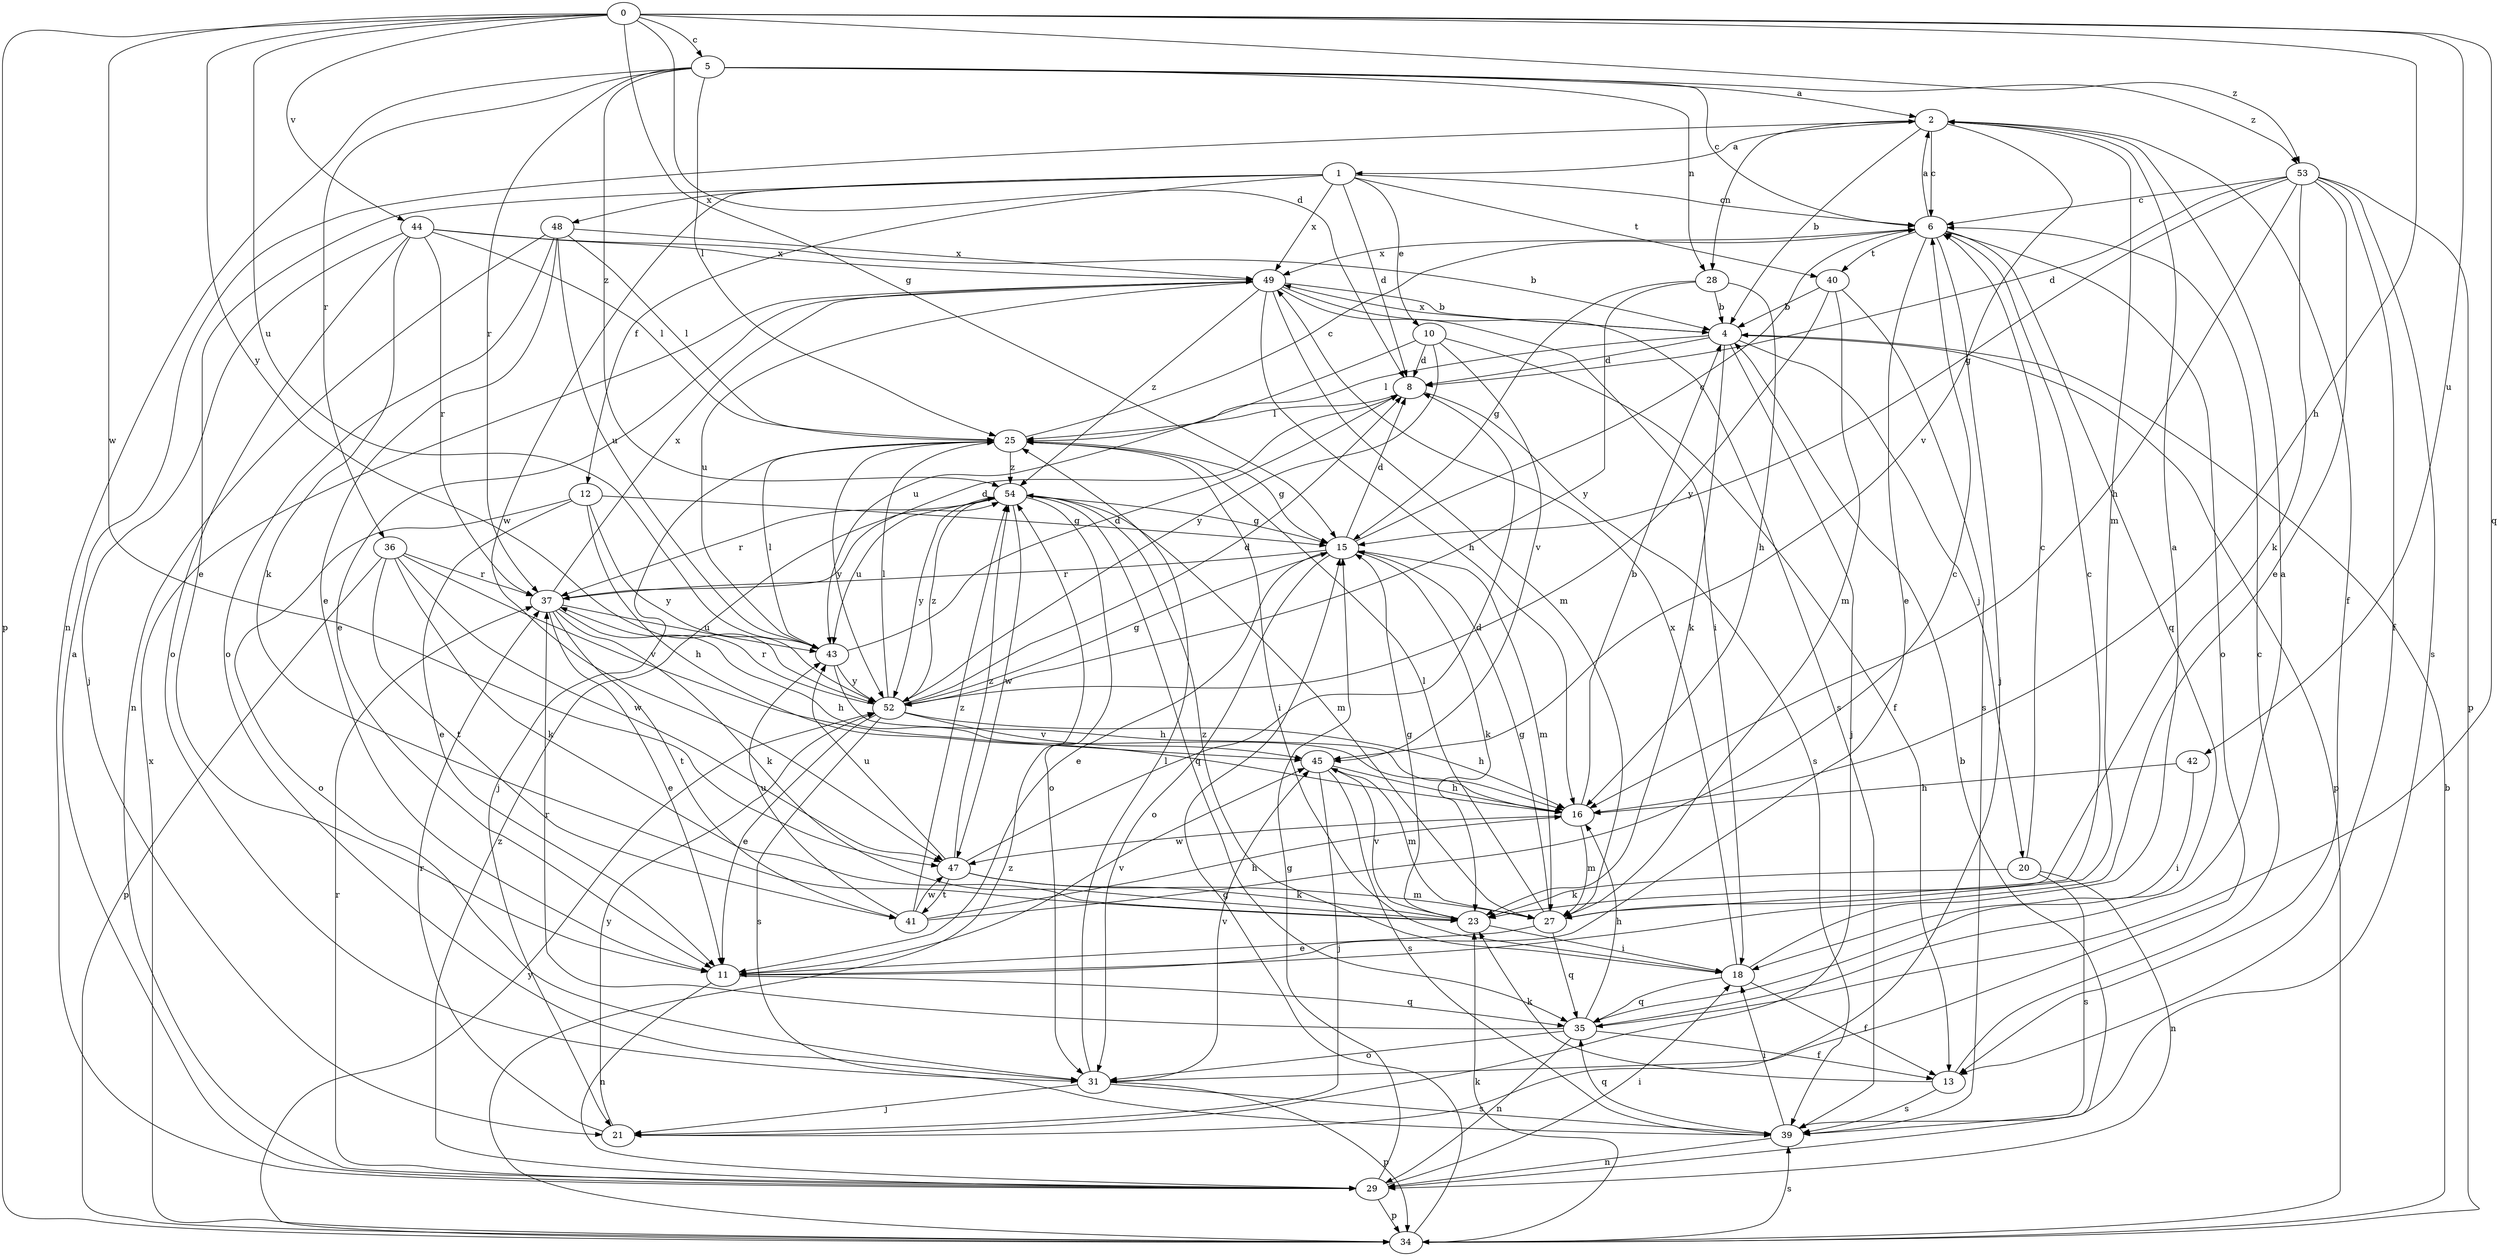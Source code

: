 strict digraph  {
0;
1;
2;
4;
5;
6;
8;
10;
11;
12;
13;
15;
16;
18;
20;
21;
23;
25;
27;
28;
29;
31;
34;
35;
36;
37;
39;
40;
41;
42;
43;
44;
45;
47;
48;
49;
52;
53;
54;
0 -> 5  [label=c];
0 -> 8  [label=d];
0 -> 15  [label=g];
0 -> 16  [label=h];
0 -> 34  [label=p];
0 -> 35  [label=q];
0 -> 42  [label=u];
0 -> 43  [label=u];
0 -> 44  [label=v];
0 -> 47  [label=w];
0 -> 52  [label=y];
0 -> 53  [label=z];
1 -> 6  [label=c];
1 -> 8  [label=d];
1 -> 10  [label=e];
1 -> 11  [label=e];
1 -> 12  [label=f];
1 -> 40  [label=t];
1 -> 47  [label=w];
1 -> 48  [label=x];
1 -> 49  [label=x];
2 -> 1  [label=a];
2 -> 4  [label=b];
2 -> 6  [label=c];
2 -> 13  [label=f];
2 -> 27  [label=m];
2 -> 28  [label=n];
2 -> 45  [label=v];
4 -> 8  [label=d];
4 -> 20  [label=j];
4 -> 21  [label=j];
4 -> 23  [label=k];
4 -> 25  [label=l];
4 -> 34  [label=p];
4 -> 49  [label=x];
5 -> 2  [label=a];
5 -> 6  [label=c];
5 -> 25  [label=l];
5 -> 28  [label=n];
5 -> 29  [label=n];
5 -> 36  [label=r];
5 -> 37  [label=r];
5 -> 53  [label=z];
5 -> 54  [label=z];
6 -> 2  [label=a];
6 -> 11  [label=e];
6 -> 21  [label=j];
6 -> 31  [label=o];
6 -> 35  [label=q];
6 -> 40  [label=t];
6 -> 49  [label=x];
8 -> 25  [label=l];
8 -> 39  [label=s];
10 -> 8  [label=d];
10 -> 13  [label=f];
10 -> 43  [label=u];
10 -> 45  [label=v];
10 -> 52  [label=y];
11 -> 29  [label=n];
11 -> 35  [label=q];
11 -> 45  [label=v];
12 -> 11  [label=e];
12 -> 15  [label=g];
12 -> 16  [label=h];
12 -> 31  [label=o];
12 -> 52  [label=y];
13 -> 6  [label=c];
13 -> 23  [label=k];
13 -> 39  [label=s];
15 -> 6  [label=c];
15 -> 8  [label=d];
15 -> 11  [label=e];
15 -> 23  [label=k];
15 -> 27  [label=m];
15 -> 31  [label=o];
15 -> 37  [label=r];
16 -> 4  [label=b];
16 -> 27  [label=m];
16 -> 47  [label=w];
18 -> 2  [label=a];
18 -> 13  [label=f];
18 -> 35  [label=q];
18 -> 49  [label=x];
18 -> 54  [label=z];
20 -> 6  [label=c];
20 -> 23  [label=k];
20 -> 29  [label=n];
20 -> 39  [label=s];
21 -> 37  [label=r];
21 -> 52  [label=y];
23 -> 15  [label=g];
23 -> 18  [label=i];
23 -> 45  [label=v];
25 -> 6  [label=c];
25 -> 15  [label=g];
25 -> 18  [label=i];
25 -> 21  [label=j];
25 -> 52  [label=y];
25 -> 54  [label=z];
27 -> 6  [label=c];
27 -> 11  [label=e];
27 -> 15  [label=g];
27 -> 25  [label=l];
27 -> 35  [label=q];
28 -> 4  [label=b];
28 -> 15  [label=g];
28 -> 16  [label=h];
28 -> 52  [label=y];
29 -> 2  [label=a];
29 -> 4  [label=b];
29 -> 15  [label=g];
29 -> 18  [label=i];
29 -> 34  [label=p];
29 -> 37  [label=r];
29 -> 54  [label=z];
31 -> 21  [label=j];
31 -> 25  [label=l];
31 -> 34  [label=p];
31 -> 39  [label=s];
31 -> 45  [label=v];
34 -> 4  [label=b];
34 -> 15  [label=g];
34 -> 23  [label=k];
34 -> 39  [label=s];
34 -> 49  [label=x];
34 -> 52  [label=y];
34 -> 54  [label=z];
35 -> 2  [label=a];
35 -> 13  [label=f];
35 -> 16  [label=h];
35 -> 29  [label=n];
35 -> 31  [label=o];
35 -> 37  [label=r];
36 -> 23  [label=k];
36 -> 34  [label=p];
36 -> 37  [label=r];
36 -> 41  [label=t];
36 -> 45  [label=v];
36 -> 47  [label=w];
37 -> 8  [label=d];
37 -> 11  [label=e];
37 -> 16  [label=h];
37 -> 23  [label=k];
37 -> 41  [label=t];
37 -> 43  [label=u];
37 -> 49  [label=x];
39 -> 18  [label=i];
39 -> 29  [label=n];
39 -> 35  [label=q];
40 -> 4  [label=b];
40 -> 27  [label=m];
40 -> 39  [label=s];
40 -> 52  [label=y];
41 -> 6  [label=c];
41 -> 16  [label=h];
41 -> 43  [label=u];
41 -> 47  [label=w];
41 -> 54  [label=z];
42 -> 16  [label=h];
42 -> 18  [label=i];
43 -> 8  [label=d];
43 -> 16  [label=h];
43 -> 25  [label=l];
43 -> 52  [label=y];
44 -> 4  [label=b];
44 -> 21  [label=j];
44 -> 23  [label=k];
44 -> 25  [label=l];
44 -> 31  [label=o];
44 -> 37  [label=r];
44 -> 49  [label=x];
45 -> 16  [label=h];
45 -> 21  [label=j];
45 -> 27  [label=m];
45 -> 39  [label=s];
47 -> 8  [label=d];
47 -> 23  [label=k];
47 -> 27  [label=m];
47 -> 41  [label=t];
47 -> 43  [label=u];
47 -> 54  [label=z];
48 -> 11  [label=e];
48 -> 25  [label=l];
48 -> 29  [label=n];
48 -> 31  [label=o];
48 -> 43  [label=u];
48 -> 49  [label=x];
49 -> 4  [label=b];
49 -> 11  [label=e];
49 -> 16  [label=h];
49 -> 18  [label=i];
49 -> 27  [label=m];
49 -> 39  [label=s];
49 -> 43  [label=u];
49 -> 54  [label=z];
52 -> 8  [label=d];
52 -> 11  [label=e];
52 -> 15  [label=g];
52 -> 16  [label=h];
52 -> 25  [label=l];
52 -> 37  [label=r];
52 -> 39  [label=s];
52 -> 45  [label=v];
52 -> 54  [label=z];
53 -> 6  [label=c];
53 -> 8  [label=d];
53 -> 11  [label=e];
53 -> 13  [label=f];
53 -> 15  [label=g];
53 -> 16  [label=h];
53 -> 23  [label=k];
53 -> 34  [label=p];
53 -> 39  [label=s];
54 -> 15  [label=g];
54 -> 27  [label=m];
54 -> 31  [label=o];
54 -> 35  [label=q];
54 -> 37  [label=r];
54 -> 43  [label=u];
54 -> 47  [label=w];
54 -> 52  [label=y];
}
